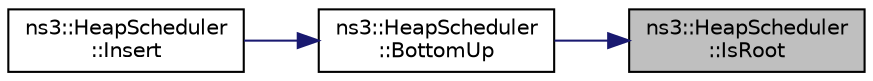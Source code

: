 digraph "ns3::HeapScheduler::IsRoot"
{
 // LATEX_PDF_SIZE
  edge [fontname="Helvetica",fontsize="10",labelfontname="Helvetica",labelfontsize="10"];
  node [fontname="Helvetica",fontsize="10",shape=record];
  rankdir="RL";
  Node1 [label="ns3::HeapScheduler\l::IsRoot",height=0.2,width=0.4,color="black", fillcolor="grey75", style="filled", fontcolor="black",tooltip="Test if an index is the root."];
  Node1 -> Node2 [dir="back",color="midnightblue",fontsize="10",style="solid",fontname="Helvetica"];
  Node2 [label="ns3::HeapScheduler\l::BottomUp",height=0.2,width=0.4,color="black", fillcolor="white", style="filled",URL="$classns3_1_1_heap_scheduler.html#aee0e91bc6e951d1ad4a1425e9340164c",tooltip="Percolate a newly inserted Last item to its proper position."];
  Node2 -> Node3 [dir="back",color="midnightblue",fontsize="10",style="solid",fontname="Helvetica"];
  Node3 [label="ns3::HeapScheduler\l::Insert",height=0.2,width=0.4,color="black", fillcolor="white", style="filled",URL="$classns3_1_1_heap_scheduler.html#ac30b67c69e468683bfc7e32f71bfc152",tooltip="Insert a new Event in the schedule."];
}
